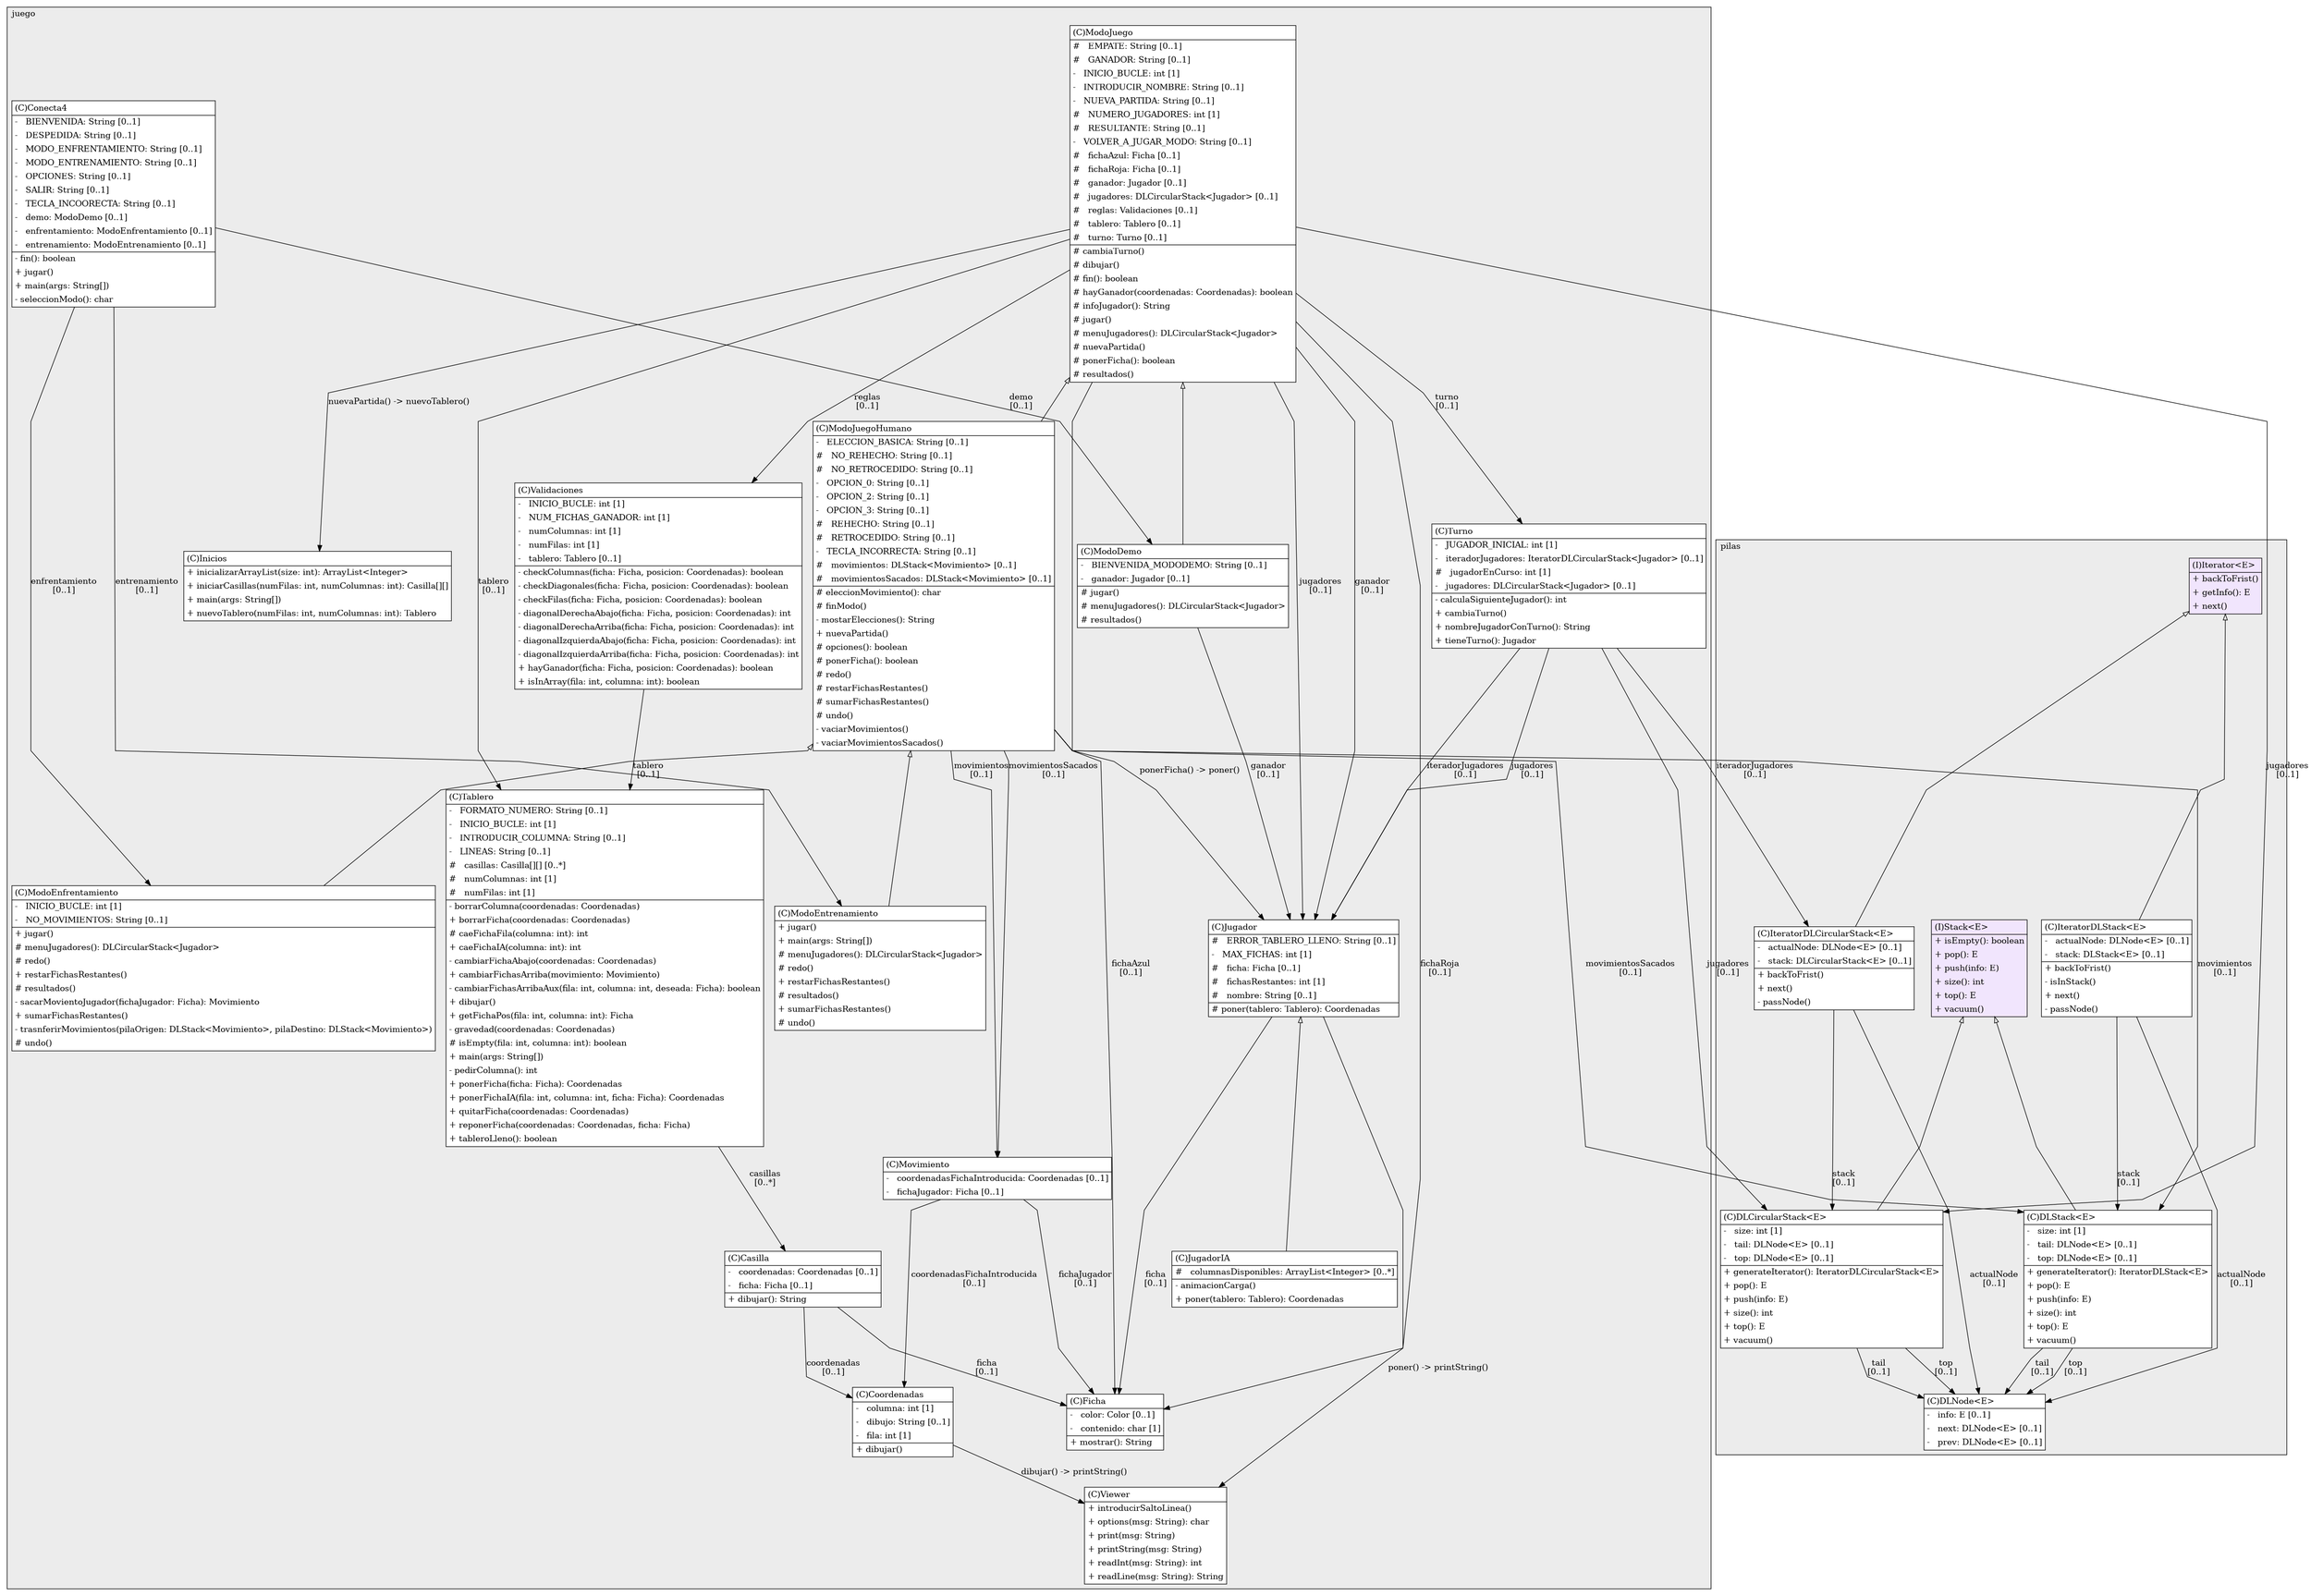 @startuml

/' diagram meta data start
config=StructureConfiguration;
{
  "projectClassification": {
    "searchMode": "OpenProject", // OpenProject, AllProjects
    "includedProjects": "",
    "pathEndKeywords": "*.impl",
    "isClientPath": "",
    "isClientName": "",
    "isTestPath": "",
    "isTestName": "",
    "isMappingPath": "",
    "isMappingName": "",
    "isDataAccessPath": "",
    "isDataAccessName": "",
    "isDataStructurePath": "",
    "isDataStructureName": "",
    "isInterfaceStructuresPath": "",
    "isInterfaceStructuresName": "",
    "isEntryPointPath": "",
    "isEntryPointName": "",
    "treatFinalFieldsAsMandatory": false
  },
  "graphRestriction": {
    "classPackageExcludeFilter": "",
    "classPackageIncludeFilter": "",
    "classNameExcludeFilter": "",
    "classNameIncludeFilter": "",
    "methodNameExcludeFilter": "",
    "methodNameIncludeFilter": "",
    "removeByInheritance": "", // inheritance/annotation based filtering is done in a second step
    "removeByAnnotation": "",
    "removeByClassPackage": "", // cleanup the graph after inheritance/annotation based filtering is done
    "removeByClassName": "",
    "cutMappings": true,
    "cutEnum": true,
    "cutTests": true,
    "cutClient": true,
    "cutDataAccess": true,
    "cutInterfaceStructures": true,
    "cutDataStructures": true,
    "cutGetterAndSetter": true,
    "cutConstructors": true
  },
  "graphTraversal": {
    "forwardDepth": 30,
    "backwardDepth": 30,
    "classPackageExcludeFilter": "",
    "classPackageIncludeFilter": "",
    "classNameExcludeFilter": "",
    "classNameIncludeFilter": "",
    "methodNameExcludeFilter": "",
    "methodNameIncludeFilter": "",
    "hideMappings": false,
    "hideDataStructures": false,
    "hidePrivateMethods": true,
    "hideInterfaceCalls": false, // indirection: implementation -> interface (is hidden) -> implementation
    "onlyShowApplicationEntryPoints": false, // root node is included
    "useMethodCallsForStructureDiagram": "BothDirections" // ForwardOnly, BothDirections, No
  },
  "details": {
    "aggregation": "GroupByClass", // ByClass, GroupByClass, None
    "showClassGenericTypes": true,
    "showMethods": true,
    "showMethodParameterNames": true,
    "showMethodParameterTypes": true,
    "showMethodReturnType": true,
    "showPackageLevels": 3,
    "showDetailedClassStructure": true
  },
  "rootClass": "etsisi.juego.Conecta4",
  "extensionCallbackMethod": "" // qualified.class.name#methodName - signature: public static String method(String)
}
diagram meta data end '/



digraph g {
    rankdir="TB"
    splines=polyline
    

'nodes 
subgraph cluster_101479138 { 
   	label=juego
	labeljust=l
	fillcolor="#ececec"
	style=filled
   
   Casilla1092129905[
	label=<<TABLE BORDER="1" CELLBORDER="0" CELLPADDING="4" CELLSPACING="0">
<TR><TD ALIGN="LEFT" >(C)Casilla</TD></TR>
<HR/>
<TR><TD ALIGN="LEFT" >-   coordenadas: Coordenadas [0..1]</TD></TR>
<TR><TD ALIGN="LEFT" >-   ficha: Ficha [0..1]</TD></TR>
<HR/>
<TR><TD ALIGN="LEFT" >+ dibujar(): String</TD></TR>
</TABLE>>
	style=filled
	margin=0
	shape=plaintext
	fillcolor="#FFFFFF"
];

Conecta41092129905[
	label=<<TABLE BORDER="1" CELLBORDER="0" CELLPADDING="4" CELLSPACING="0">
<TR><TD ALIGN="LEFT" >(C)Conecta4</TD></TR>
<HR/>
<TR><TD ALIGN="LEFT" >-   BIENVENIDA: String [0..1]</TD></TR>
<TR><TD ALIGN="LEFT" >-   DESPEDIDA: String [0..1]</TD></TR>
<TR><TD ALIGN="LEFT" >-   MODO_ENFRENTAMIENTO: String [0..1]</TD></TR>
<TR><TD ALIGN="LEFT" >-   MODO_ENTRENAMIENTO: String [0..1]</TD></TR>
<TR><TD ALIGN="LEFT" >-   OPCIONES: String [0..1]</TD></TR>
<TR><TD ALIGN="LEFT" >-   SALIR: String [0..1]</TD></TR>
<TR><TD ALIGN="LEFT" >-   TECLA_INCOORECTA: String [0..1]</TD></TR>
<TR><TD ALIGN="LEFT" >-   demo: ModoDemo [0..1]</TD></TR>
<TR><TD ALIGN="LEFT" >-   enfrentamiento: ModoEnfrentamiento [0..1]</TD></TR>
<TR><TD ALIGN="LEFT" >-   entrenamiento: ModoEntrenamiento [0..1]</TD></TR>
<HR/>
<TR><TD ALIGN="LEFT" >- fin(): boolean</TD></TR>
<TR><TD ALIGN="LEFT" >+ jugar()</TD></TR>
<TR><TD ALIGN="LEFT" >+ main(args: String[])</TD></TR>
<TR><TD ALIGN="LEFT" >- seleccionModo(): char</TD></TR>
</TABLE>>
	style=filled
	margin=0
	shape=plaintext
	fillcolor="#FFFFFF"
];

Coordenadas1092129905[
	label=<<TABLE BORDER="1" CELLBORDER="0" CELLPADDING="4" CELLSPACING="0">
<TR><TD ALIGN="LEFT" >(C)Coordenadas</TD></TR>
<HR/>
<TR><TD ALIGN="LEFT" >-   columna: int [1]</TD></TR>
<TR><TD ALIGN="LEFT" >-   dibujo: String [0..1]</TD></TR>
<TR><TD ALIGN="LEFT" >-   fila: int [1]</TD></TR>
<HR/>
<TR><TD ALIGN="LEFT" >+ dibujar()</TD></TR>
</TABLE>>
	style=filled
	margin=0
	shape=plaintext
	fillcolor="#FFFFFF"
];

Ficha1092129905[
	label=<<TABLE BORDER="1" CELLBORDER="0" CELLPADDING="4" CELLSPACING="0">
<TR><TD ALIGN="LEFT" >(C)Ficha</TD></TR>
<HR/>
<TR><TD ALIGN="LEFT" >-   color: Color [0..1]</TD></TR>
<TR><TD ALIGN="LEFT" >-   contenido: char [1]</TD></TR>
<HR/>
<TR><TD ALIGN="LEFT" >+ mostrar(): String</TD></TR>
</TABLE>>
	style=filled
	margin=0
	shape=plaintext
	fillcolor="#FFFFFF"
];

Inicios1092129905[
	label=<<TABLE BORDER="1" CELLBORDER="0" CELLPADDING="4" CELLSPACING="0">
<TR><TD ALIGN="LEFT" >(C)Inicios</TD></TR>
<HR/>
<TR><TD ALIGN="LEFT" >+ inicializarArrayList(size: int): ArrayList&lt;Integer&gt;</TD></TR>
<TR><TD ALIGN="LEFT" >+ iniciarCasillas(numFilas: int, numColumnas: int): Casilla[][]</TD></TR>
<TR><TD ALIGN="LEFT" >+ main(args: String[])</TD></TR>
<TR><TD ALIGN="LEFT" >+ nuevoTablero(numFilas: int, numColumnas: int): Tablero</TD></TR>
</TABLE>>
	style=filled
	margin=0
	shape=plaintext
	fillcolor="#FFFFFF"
];

Jugador1092129905[
	label=<<TABLE BORDER="1" CELLBORDER="0" CELLPADDING="4" CELLSPACING="0">
<TR><TD ALIGN="LEFT" >(C)Jugador</TD></TR>
<HR/>
<TR><TD ALIGN="LEFT" >#   ERROR_TABLERO_LLENO: String [0..1]</TD></TR>
<TR><TD ALIGN="LEFT" >-   MAX_FICHAS: int [1]</TD></TR>
<TR><TD ALIGN="LEFT" >#   ficha: Ficha [0..1]</TD></TR>
<TR><TD ALIGN="LEFT" >#   fichasRestantes: int [1]</TD></TR>
<TR><TD ALIGN="LEFT" >#   nombre: String [0..1]</TD></TR>
<HR/>
<TR><TD ALIGN="LEFT" ># poner(tablero: Tablero): Coordenadas</TD></TR>
</TABLE>>
	style=filled
	margin=0
	shape=plaintext
	fillcolor="#FFFFFF"
];

JugadorIA1092129905[
	label=<<TABLE BORDER="1" CELLBORDER="0" CELLPADDING="4" CELLSPACING="0">
<TR><TD ALIGN="LEFT" >(C)JugadorIA</TD></TR>
<HR/>
<TR><TD ALIGN="LEFT" >#   columnasDisponibles: ArrayList&lt;Integer&gt; [0..*]</TD></TR>
<HR/>
<TR><TD ALIGN="LEFT" >- animacionCarga()</TD></TR>
<TR><TD ALIGN="LEFT" >+ poner(tablero: Tablero): Coordenadas</TD></TR>
</TABLE>>
	style=filled
	margin=0
	shape=plaintext
	fillcolor="#FFFFFF"
];

ModoDemo1092129905[
	label=<<TABLE BORDER="1" CELLBORDER="0" CELLPADDING="4" CELLSPACING="0">
<TR><TD ALIGN="LEFT" >(C)ModoDemo</TD></TR>
<HR/>
<TR><TD ALIGN="LEFT" >-   BIENVENIDA_MODODEMO: String [0..1]</TD></TR>
<TR><TD ALIGN="LEFT" >-   ganador: Jugador [0..1]</TD></TR>
<HR/>
<TR><TD ALIGN="LEFT" ># jugar()</TD></TR>
<TR><TD ALIGN="LEFT" ># menuJugadores(): DLCircularStack&lt;Jugador&gt;</TD></TR>
<TR><TD ALIGN="LEFT" ># resultados()</TD></TR>
</TABLE>>
	style=filled
	margin=0
	shape=plaintext
	fillcolor="#FFFFFF"
];

ModoEnfrentamiento1092129905[
	label=<<TABLE BORDER="1" CELLBORDER="0" CELLPADDING="4" CELLSPACING="0">
<TR><TD ALIGN="LEFT" >(C)ModoEnfrentamiento</TD></TR>
<HR/>
<TR><TD ALIGN="LEFT" >-   INICIO_BUCLE: int [1]</TD></TR>
<TR><TD ALIGN="LEFT" >-   NO_MOVIMIENTOS: String [0..1]</TD></TR>
<HR/>
<TR><TD ALIGN="LEFT" >+ jugar()</TD></TR>
<TR><TD ALIGN="LEFT" ># menuJugadores(): DLCircularStack&lt;Jugador&gt;</TD></TR>
<TR><TD ALIGN="LEFT" ># redo()</TD></TR>
<TR><TD ALIGN="LEFT" >+ restarFichasRestantes()</TD></TR>
<TR><TD ALIGN="LEFT" ># resultados()</TD></TR>
<TR><TD ALIGN="LEFT" >- sacarMovientoJugador(fichaJugador: Ficha): Movimiento</TD></TR>
<TR><TD ALIGN="LEFT" >+ sumarFichasRestantes()</TD></TR>
<TR><TD ALIGN="LEFT" >- trasnferirMovimientos(pilaOrigen: DLStack&lt;Movimiento&gt;, pilaDestino: DLStack&lt;Movimiento&gt;)</TD></TR>
<TR><TD ALIGN="LEFT" ># undo()</TD></TR>
</TABLE>>
	style=filled
	margin=0
	shape=plaintext
	fillcolor="#FFFFFF"
];

ModoEntrenamiento1092129905[
	label=<<TABLE BORDER="1" CELLBORDER="0" CELLPADDING="4" CELLSPACING="0">
<TR><TD ALIGN="LEFT" >(C)ModoEntrenamiento</TD></TR>
<HR/>
<TR><TD ALIGN="LEFT" >+ jugar()</TD></TR>
<TR><TD ALIGN="LEFT" >+ main(args: String[])</TD></TR>
<TR><TD ALIGN="LEFT" ># menuJugadores(): DLCircularStack&lt;Jugador&gt;</TD></TR>
<TR><TD ALIGN="LEFT" ># redo()</TD></TR>
<TR><TD ALIGN="LEFT" >+ restarFichasRestantes()</TD></TR>
<TR><TD ALIGN="LEFT" ># resultados()</TD></TR>
<TR><TD ALIGN="LEFT" >+ sumarFichasRestantes()</TD></TR>
<TR><TD ALIGN="LEFT" ># undo()</TD></TR>
</TABLE>>
	style=filled
	margin=0
	shape=plaintext
	fillcolor="#FFFFFF"
];

ModoJuego1092129905[
	label=<<TABLE BORDER="1" CELLBORDER="0" CELLPADDING="4" CELLSPACING="0">
<TR><TD ALIGN="LEFT" >(C)ModoJuego</TD></TR>
<HR/>
<TR><TD ALIGN="LEFT" >#   EMPATE: String [0..1]</TD></TR>
<TR><TD ALIGN="LEFT" >#   GANADOR: String [0..1]</TD></TR>
<TR><TD ALIGN="LEFT" >-   INICIO_BUCLE: int [1]</TD></TR>
<TR><TD ALIGN="LEFT" >-   INTRODUCIR_NOMBRE: String [0..1]</TD></TR>
<TR><TD ALIGN="LEFT" >-   NUEVA_PARTIDA: String [0..1]</TD></TR>
<TR><TD ALIGN="LEFT" >#   NUMERO_JUGADORES: int [1]</TD></TR>
<TR><TD ALIGN="LEFT" >#   RESULTANTE: String [0..1]</TD></TR>
<TR><TD ALIGN="LEFT" >-   VOLVER_A_JUGAR_MODO: String [0..1]</TD></TR>
<TR><TD ALIGN="LEFT" >#   fichaAzul: Ficha [0..1]</TD></TR>
<TR><TD ALIGN="LEFT" >#   fichaRoja: Ficha [0..1]</TD></TR>
<TR><TD ALIGN="LEFT" >#   ganador: Jugador [0..1]</TD></TR>
<TR><TD ALIGN="LEFT" >#   jugadores: DLCircularStack&lt;Jugador&gt; [0..1]</TD></TR>
<TR><TD ALIGN="LEFT" >#   reglas: Validaciones [0..1]</TD></TR>
<TR><TD ALIGN="LEFT" >#   tablero: Tablero [0..1]</TD></TR>
<TR><TD ALIGN="LEFT" >#   turno: Turno [0..1]</TD></TR>
<HR/>
<TR><TD ALIGN="LEFT" ># cambiaTurno()</TD></TR>
<TR><TD ALIGN="LEFT" ># dibujar()</TD></TR>
<TR><TD ALIGN="LEFT" ># fin(): boolean</TD></TR>
<TR><TD ALIGN="LEFT" ># hayGanador(coordenadas: Coordenadas): boolean</TD></TR>
<TR><TD ALIGN="LEFT" ># infoJugador(): String</TD></TR>
<TR><TD ALIGN="LEFT" ># jugar()</TD></TR>
<TR><TD ALIGN="LEFT" ># menuJugadores(): DLCircularStack&lt;Jugador&gt;</TD></TR>
<TR><TD ALIGN="LEFT" ># nuevaPartida()</TD></TR>
<TR><TD ALIGN="LEFT" ># ponerFicha(): boolean</TD></TR>
<TR><TD ALIGN="LEFT" ># resultados()</TD></TR>
</TABLE>>
	style=filled
	margin=0
	shape=plaintext
	fillcolor="#FFFFFF"
];

ModoJuegoHumano1092129905[
	label=<<TABLE BORDER="1" CELLBORDER="0" CELLPADDING="4" CELLSPACING="0">
<TR><TD ALIGN="LEFT" >(C)ModoJuegoHumano</TD></TR>
<HR/>
<TR><TD ALIGN="LEFT" >-   ELECCION_BASICA: String [0..1]</TD></TR>
<TR><TD ALIGN="LEFT" >#   NO_REHECHO: String [0..1]</TD></TR>
<TR><TD ALIGN="LEFT" >#   NO_RETROCEDIDO: String [0..1]</TD></TR>
<TR><TD ALIGN="LEFT" >-   OPCION_0: String [0..1]</TD></TR>
<TR><TD ALIGN="LEFT" >-   OPCION_2: String [0..1]</TD></TR>
<TR><TD ALIGN="LEFT" >-   OPCION_3: String [0..1]</TD></TR>
<TR><TD ALIGN="LEFT" >#   REHECHO: String [0..1]</TD></TR>
<TR><TD ALIGN="LEFT" >#   RETROCEDIDO: String [0..1]</TD></TR>
<TR><TD ALIGN="LEFT" >-   TECLA_INCORRECTA: String [0..1]</TD></TR>
<TR><TD ALIGN="LEFT" >#   movimientos: DLStack&lt;Movimiento&gt; [0..1]</TD></TR>
<TR><TD ALIGN="LEFT" >#   movimientosSacados: DLStack&lt;Movimiento&gt; [0..1]</TD></TR>
<HR/>
<TR><TD ALIGN="LEFT" ># eleccionMovimiento(): char</TD></TR>
<TR><TD ALIGN="LEFT" ># finModo()</TD></TR>
<TR><TD ALIGN="LEFT" >- mostarElecciones(): String</TD></TR>
<TR><TD ALIGN="LEFT" >+ nuevaPartida()</TD></TR>
<TR><TD ALIGN="LEFT" ># opciones(): boolean</TD></TR>
<TR><TD ALIGN="LEFT" ># ponerFicha(): boolean</TD></TR>
<TR><TD ALIGN="LEFT" ># redo()</TD></TR>
<TR><TD ALIGN="LEFT" ># restarFichasRestantes()</TD></TR>
<TR><TD ALIGN="LEFT" ># sumarFichasRestantes()</TD></TR>
<TR><TD ALIGN="LEFT" ># undo()</TD></TR>
<TR><TD ALIGN="LEFT" >- vaciarMovimientos()</TD></TR>
<TR><TD ALIGN="LEFT" >- vaciarMovimientosSacados()</TD></TR>
</TABLE>>
	style=filled
	margin=0
	shape=plaintext
	fillcolor="#FFFFFF"
];

Movimiento1092129905[
	label=<<TABLE BORDER="1" CELLBORDER="0" CELLPADDING="4" CELLSPACING="0">
<TR><TD ALIGN="LEFT" >(C)Movimiento</TD></TR>
<HR/>
<TR><TD ALIGN="LEFT" >-   coordenadasFichaIntroducida: Coordenadas [0..1]</TD></TR>
<TR><TD ALIGN="LEFT" >-   fichaJugador: Ficha [0..1]</TD></TR>
</TABLE>>
	style=filled
	margin=0
	shape=plaintext
	fillcolor="#FFFFFF"
];

Tablero1092129905[
	label=<<TABLE BORDER="1" CELLBORDER="0" CELLPADDING="4" CELLSPACING="0">
<TR><TD ALIGN="LEFT" >(C)Tablero</TD></TR>
<HR/>
<TR><TD ALIGN="LEFT" >-   FORMATO_NUMERO: String [0..1]</TD></TR>
<TR><TD ALIGN="LEFT" >-   INICIO_BUCLE: int [1]</TD></TR>
<TR><TD ALIGN="LEFT" >-   INTRODUCIR_COLUMNA: String [0..1]</TD></TR>
<TR><TD ALIGN="LEFT" >-   LINEAS: String [0..1]</TD></TR>
<TR><TD ALIGN="LEFT" >#   casillas: Casilla[][] [0..*]</TD></TR>
<TR><TD ALIGN="LEFT" >#   numColumnas: int [1]</TD></TR>
<TR><TD ALIGN="LEFT" >#   numFilas: int [1]</TD></TR>
<HR/>
<TR><TD ALIGN="LEFT" >- borrarColumna(coordenadas: Coordenadas)</TD></TR>
<TR><TD ALIGN="LEFT" >+ borrarFicha(coordenadas: Coordenadas)</TD></TR>
<TR><TD ALIGN="LEFT" ># caeFichaFila(columna: int): int</TD></TR>
<TR><TD ALIGN="LEFT" >+ caeFichaIA(columna: int): int</TD></TR>
<TR><TD ALIGN="LEFT" >- cambiarFichaAbajo(coordenadas: Coordenadas)</TD></TR>
<TR><TD ALIGN="LEFT" >+ cambiarFichasArriba(movimiento: Movimiento)</TD></TR>
<TR><TD ALIGN="LEFT" >- cambiarFichasArribaAux(fila: int, columna: int, deseada: Ficha): boolean</TD></TR>
<TR><TD ALIGN="LEFT" >+ dibujar()</TD></TR>
<TR><TD ALIGN="LEFT" >+ getFichaPos(fila: int, columna: int): Ficha</TD></TR>
<TR><TD ALIGN="LEFT" >- gravedad(coordenadas: Coordenadas)</TD></TR>
<TR><TD ALIGN="LEFT" ># isEmpty(fila: int, columna: int): boolean</TD></TR>
<TR><TD ALIGN="LEFT" >+ main(args: String[])</TD></TR>
<TR><TD ALIGN="LEFT" >- pedirColumna(): int</TD></TR>
<TR><TD ALIGN="LEFT" >+ ponerFicha(ficha: Ficha): Coordenadas</TD></TR>
<TR><TD ALIGN="LEFT" >+ ponerFichaIA(fila: int, columna: int, ficha: Ficha): Coordenadas</TD></TR>
<TR><TD ALIGN="LEFT" >+ quitarFicha(coordenadas: Coordenadas)</TD></TR>
<TR><TD ALIGN="LEFT" >+ reponerFicha(coordenadas: Coordenadas, ficha: Ficha)</TD></TR>
<TR><TD ALIGN="LEFT" >+ tableroLleno(): boolean</TD></TR>
</TABLE>>
	style=filled
	margin=0
	shape=plaintext
	fillcolor="#FFFFFF"
];

Turno1092129905[
	label=<<TABLE BORDER="1" CELLBORDER="0" CELLPADDING="4" CELLSPACING="0">
<TR><TD ALIGN="LEFT" >(C)Turno</TD></TR>
<HR/>
<TR><TD ALIGN="LEFT" >-   JUGADOR_INICIAL: int [1]</TD></TR>
<TR><TD ALIGN="LEFT" >-   iteradorJugadores: IteratorDLCircularStack&lt;Jugador&gt; [0..1]</TD></TR>
<TR><TD ALIGN="LEFT" >#   jugadorEnCurso: int [1]</TD></TR>
<TR><TD ALIGN="LEFT" >-   jugadores: DLCircularStack&lt;Jugador&gt; [0..1]</TD></TR>
<HR/>
<TR><TD ALIGN="LEFT" >- calculaSiguienteJugador(): int</TD></TR>
<TR><TD ALIGN="LEFT" >+ cambiaTurno()</TD></TR>
<TR><TD ALIGN="LEFT" >+ nombreJugadorConTurno(): String</TD></TR>
<TR><TD ALIGN="LEFT" >+ tieneTurno(): Jugador</TD></TR>
</TABLE>>
	style=filled
	margin=0
	shape=plaintext
	fillcolor="#FFFFFF"
];

Validaciones1092129905[
	label=<<TABLE BORDER="1" CELLBORDER="0" CELLPADDING="4" CELLSPACING="0">
<TR><TD ALIGN="LEFT" >(C)Validaciones</TD></TR>
<HR/>
<TR><TD ALIGN="LEFT" >-   INICIO_BUCLE: int [1]</TD></TR>
<TR><TD ALIGN="LEFT" >-   NUM_FICHAS_GANADOR: int [1]</TD></TR>
<TR><TD ALIGN="LEFT" >-   numColumnas: int [1]</TD></TR>
<TR><TD ALIGN="LEFT" >-   numFilas: int [1]</TD></TR>
<TR><TD ALIGN="LEFT" >-   tablero: Tablero [0..1]</TD></TR>
<HR/>
<TR><TD ALIGN="LEFT" >- checkColumnas(ficha: Ficha, posicion: Coordenadas): boolean</TD></TR>
<TR><TD ALIGN="LEFT" >- checkDiagonales(ficha: Ficha, posicion: Coordenadas): boolean</TD></TR>
<TR><TD ALIGN="LEFT" >- checkFilas(ficha: Ficha, posicion: Coordenadas): boolean</TD></TR>
<TR><TD ALIGN="LEFT" >- diagonalDerechaAbajo(ficha: Ficha, posicion: Coordenadas): int</TD></TR>
<TR><TD ALIGN="LEFT" >- diagonalDerechaArriba(ficha: Ficha, posicion: Coordenadas): int</TD></TR>
<TR><TD ALIGN="LEFT" >- diagonalIzquierdaAbajo(ficha: Ficha, posicion: Coordenadas): int</TD></TR>
<TR><TD ALIGN="LEFT" >- diagonalIzquierdaArriba(ficha: Ficha, posicion: Coordenadas): int</TD></TR>
<TR><TD ALIGN="LEFT" >+ hayGanador(ficha: Ficha, posicion: Coordenadas): boolean</TD></TR>
<TR><TD ALIGN="LEFT" >+ isInArray(fila: int, columna: int): boolean</TD></TR>
</TABLE>>
	style=filled
	margin=0
	shape=plaintext
	fillcolor="#FFFFFF"
];

Viewer1092129905[
	label=<<TABLE BORDER="1" CELLBORDER="0" CELLPADDING="4" CELLSPACING="0">
<TR><TD ALIGN="LEFT" >(C)Viewer</TD></TR>
<HR/>
<TR><TD ALIGN="LEFT" >+ introducirSaltoLinea()</TD></TR>
<TR><TD ALIGN="LEFT" >+ options(msg: String): char</TD></TR>
<TR><TD ALIGN="LEFT" >+ print(msg: String)</TD></TR>
<TR><TD ALIGN="LEFT" >+ printString(msg: String)</TD></TR>
<TR><TD ALIGN="LEFT" >+ readInt(msg: String): int</TD></TR>
<TR><TD ALIGN="LEFT" >+ readLine(msg: String): String</TD></TR>
</TABLE>>
	style=filled
	margin=0
	shape=plaintext
	fillcolor="#FFFFFF"
];
} 

subgraph cluster_106669317 { 
   	label=pilas
	labeljust=l
	fillcolor="#ececec"
	style=filled
   
   DLCircularStack1086939726[
	label=<<TABLE BORDER="1" CELLBORDER="0" CELLPADDING="4" CELLSPACING="0">
<TR><TD ALIGN="LEFT" >(C)DLCircularStack&lt;E&gt;</TD></TR>
<HR/>
<TR><TD ALIGN="LEFT" >-   size: int [1]</TD></TR>
<TR><TD ALIGN="LEFT" >-   tail: DLNode&lt;E&gt; [0..1]</TD></TR>
<TR><TD ALIGN="LEFT" >-   top: DLNode&lt;E&gt; [0..1]</TD></TR>
<HR/>
<TR><TD ALIGN="LEFT" >+ generateIterator(): IteratorDLCircularStack&lt;E&gt;</TD></TR>
<TR><TD ALIGN="LEFT" >+ pop(): E</TD></TR>
<TR><TD ALIGN="LEFT" >+ push(info: E)</TD></TR>
<TR><TD ALIGN="LEFT" >+ size(): int</TD></TR>
<TR><TD ALIGN="LEFT" >+ top(): E</TD></TR>
<TR><TD ALIGN="LEFT" >+ vacuum()</TD></TR>
</TABLE>>
	style=filled
	margin=0
	shape=plaintext
	fillcolor="#FFFFFF"
];

DLNode1086939726[
	label=<<TABLE BORDER="1" CELLBORDER="0" CELLPADDING="4" CELLSPACING="0">
<TR><TD ALIGN="LEFT" >(C)DLNode&lt;E&gt;</TD></TR>
<HR/>
<TR><TD ALIGN="LEFT" >-   info: E [0..1]</TD></TR>
<TR><TD ALIGN="LEFT" >-   next: DLNode&lt;E&gt; [0..1]</TD></TR>
<TR><TD ALIGN="LEFT" >-   prev: DLNode&lt;E&gt; [0..1]</TD></TR>
</TABLE>>
	style=filled
	margin=0
	shape=plaintext
	fillcolor="#FFFFFF"
];

DLStack1086939726[
	label=<<TABLE BORDER="1" CELLBORDER="0" CELLPADDING="4" CELLSPACING="0">
<TR><TD ALIGN="LEFT" >(C)DLStack&lt;E&gt;</TD></TR>
<HR/>
<TR><TD ALIGN="LEFT" >-   size: int [1]</TD></TR>
<TR><TD ALIGN="LEFT" >-   tail: DLNode&lt;E&gt; [0..1]</TD></TR>
<TR><TD ALIGN="LEFT" >-   top: DLNode&lt;E&gt; [0..1]</TD></TR>
<HR/>
<TR><TD ALIGN="LEFT" >+ generateIterator(): IteratorDLStack&lt;E&gt;</TD></TR>
<TR><TD ALIGN="LEFT" >+ pop(): E</TD></TR>
<TR><TD ALIGN="LEFT" >+ push(info: E)</TD></TR>
<TR><TD ALIGN="LEFT" >+ size(): int</TD></TR>
<TR><TD ALIGN="LEFT" >+ top(): E</TD></TR>
<TR><TD ALIGN="LEFT" >+ vacuum()</TD></TR>
</TABLE>>
	style=filled
	margin=0
	shape=plaintext
	fillcolor="#FFFFFF"
];

Iterator1086939726[
	label=<<TABLE BORDER="1" CELLBORDER="0" CELLPADDING="4" CELLSPACING="0">
<TR><TD ALIGN="LEFT" >(I)Iterator&lt;E&gt;</TD></TR>
<HR/>
<TR><TD ALIGN="LEFT" >+ backToFrist()</TD></TR>
<TR><TD ALIGN="LEFT" >+ getInfo(): E</TD></TR>
<TR><TD ALIGN="LEFT" >+ next()</TD></TR>
</TABLE>>
	style=filled
	margin=0
	shape=plaintext
	fillcolor="#F1E5FD"
];

IteratorDLCircularStack1086939726[
	label=<<TABLE BORDER="1" CELLBORDER="0" CELLPADDING="4" CELLSPACING="0">
<TR><TD ALIGN="LEFT" >(C)IteratorDLCircularStack&lt;E&gt;</TD></TR>
<HR/>
<TR><TD ALIGN="LEFT" >-   actualNode: DLNode&lt;E&gt; [0..1]</TD></TR>
<TR><TD ALIGN="LEFT" >-   stack: DLCircularStack&lt;E&gt; [0..1]</TD></TR>
<HR/>
<TR><TD ALIGN="LEFT" >+ backToFrist()</TD></TR>
<TR><TD ALIGN="LEFT" >+ next()</TD></TR>
<TR><TD ALIGN="LEFT" >- passNode()</TD></TR>
</TABLE>>
	style=filled
	margin=0
	shape=plaintext
	fillcolor="#FFFFFF"
];

IteratorDLStack1086939726[
	label=<<TABLE BORDER="1" CELLBORDER="0" CELLPADDING="4" CELLSPACING="0">
<TR><TD ALIGN="LEFT" >(C)IteratorDLStack&lt;E&gt;</TD></TR>
<HR/>
<TR><TD ALIGN="LEFT" >-   actualNode: DLNode&lt;E&gt; [0..1]</TD></TR>
<TR><TD ALIGN="LEFT" >-   stack: DLStack&lt;E&gt; [0..1]</TD></TR>
<HR/>
<TR><TD ALIGN="LEFT" >+ backToFrist()</TD></TR>
<TR><TD ALIGN="LEFT" >- isInStack()</TD></TR>
<TR><TD ALIGN="LEFT" >+ next()</TD></TR>
<TR><TD ALIGN="LEFT" >- passNode()</TD></TR>
</TABLE>>
	style=filled
	margin=0
	shape=plaintext
	fillcolor="#FFFFFF"
];

Stack1086939726[
	label=<<TABLE BORDER="1" CELLBORDER="0" CELLPADDING="4" CELLSPACING="0">
<TR><TD ALIGN="LEFT" >(I)Stack&lt;E&gt;</TD></TR>
<HR/>
<TR><TD ALIGN="LEFT" >+ isEmpty(): boolean</TD></TR>
<TR><TD ALIGN="LEFT" >+ pop(): E</TD></TR>
<TR><TD ALIGN="LEFT" >+ push(info: E)</TD></TR>
<TR><TD ALIGN="LEFT" >+ size(): int</TD></TR>
<TR><TD ALIGN="LEFT" >+ top(): E</TD></TR>
<TR><TD ALIGN="LEFT" >+ vacuum()</TD></TR>
</TABLE>>
	style=filled
	margin=0
	shape=plaintext
	fillcolor="#F1E5FD"
];
} 

'edges    
Casilla1092129905 -> Coordenadas1092129905[label="coordenadas
[0..1]"];
Casilla1092129905 -> Ficha1092129905[label="ficha
[0..1]"];
Conecta41092129905 -> ModoDemo1092129905[label="demo
[0..1]"];
Conecta41092129905 -> ModoEnfrentamiento1092129905[label="enfrentamiento
[0..1]"];
Conecta41092129905 -> ModoEntrenamiento1092129905[label="entrenamiento
[0..1]"];
Coordenadas1092129905 -> Viewer1092129905[label="dibujar() -> printString()"];
DLCircularStack1086939726 -> DLNode1086939726[label="tail
[0..1]"];
DLCircularStack1086939726 -> DLNode1086939726[label="top
[0..1]"];
DLStack1086939726 -> DLNode1086939726[label="tail
[0..1]"];
DLStack1086939726 -> DLNode1086939726[label="top
[0..1]"];
Iterator1086939726 -> IteratorDLCircularStack1086939726[arrowhead=none, arrowtail=empty, dir=both];
Iterator1086939726 -> IteratorDLStack1086939726[arrowhead=none, arrowtail=empty, dir=both];
IteratorDLCircularStack1086939726 -> DLCircularStack1086939726[label="stack
[0..1]"];
IteratorDLCircularStack1086939726 -> DLNode1086939726[label="actualNode
[0..1]"];
IteratorDLStack1086939726 -> DLNode1086939726[label="actualNode
[0..1]"];
IteratorDLStack1086939726 -> DLStack1086939726[label="stack
[0..1]"];
Jugador1092129905 -> Ficha1092129905[label="ficha
[0..1]"];
Jugador1092129905 -> JugadorIA1092129905[arrowhead=none, arrowtail=empty, dir=both];
Jugador1092129905 -> Viewer1092129905[label="poner() -> printString()"];
ModoDemo1092129905 -> Jugador1092129905[label="ganador
[0..1]"];
ModoJuego1092129905 -> DLCircularStack1086939726[label="jugadores
[0..1]"];
ModoJuego1092129905 -> Ficha1092129905[label="fichaAzul
[0..1]"];
ModoJuego1092129905 -> Ficha1092129905[label="fichaRoja
[0..1]"];
ModoJuego1092129905 -> Inicios1092129905[label="nuevaPartida() -> nuevoTablero()"];
ModoJuego1092129905 -> Jugador1092129905[label="ganador
[0..1]"];
ModoJuego1092129905 -> Jugador1092129905[label="jugadores
[0..1]"];
ModoJuego1092129905 -> ModoDemo1092129905[arrowhead=none, arrowtail=empty, dir=both];
ModoJuego1092129905 -> ModoJuegoHumano1092129905[arrowhead=none, arrowtail=empty, dir=both];
ModoJuego1092129905 -> Tablero1092129905[label="tablero
[0..1]"];
ModoJuego1092129905 -> Turno1092129905[label="turno
[0..1]"];
ModoJuego1092129905 -> Validaciones1092129905[label="reglas
[0..1]"];
ModoJuegoHumano1092129905 -> DLStack1086939726[label="movimientos
[0..1]"];
ModoJuegoHumano1092129905 -> DLStack1086939726[label="movimientosSacados
[0..1]"];
ModoJuegoHumano1092129905 -> Jugador1092129905[label="ponerFicha() -> poner()"];
ModoJuegoHumano1092129905 -> ModoEnfrentamiento1092129905[arrowhead=none, arrowtail=empty, dir=both];
ModoJuegoHumano1092129905 -> ModoEntrenamiento1092129905[arrowhead=none, arrowtail=empty, dir=both];
ModoJuegoHumano1092129905 -> Movimiento1092129905[label="movimientos
[0..1]"];
ModoJuegoHumano1092129905 -> Movimiento1092129905[label="movimientosSacados
[0..1]"];
Movimiento1092129905 -> Coordenadas1092129905[label="coordenadasFichaIntroducida
[0..1]"];
Movimiento1092129905 -> Ficha1092129905[label="fichaJugador
[0..1]"];
Stack1086939726 -> DLCircularStack1086939726[arrowhead=none, arrowtail=empty, dir=both];
Stack1086939726 -> DLStack1086939726[arrowhead=none, arrowtail=empty, dir=both];
Tablero1092129905 -> Casilla1092129905[label="casillas
[0..*]"];
Turno1092129905 -> DLCircularStack1086939726[label="jugadores
[0..1]"];
Turno1092129905 -> IteratorDLCircularStack1086939726[label="iteradorJugadores
[0..1]"];
Turno1092129905 -> Jugador1092129905[label="iteradorJugadores
[0..1]"];
Turno1092129905 -> Jugador1092129905[label="jugadores
[0..1]"];
Validaciones1092129905 -> Tablero1092129905[label="tablero
[0..1]"];
    
}
@enduml